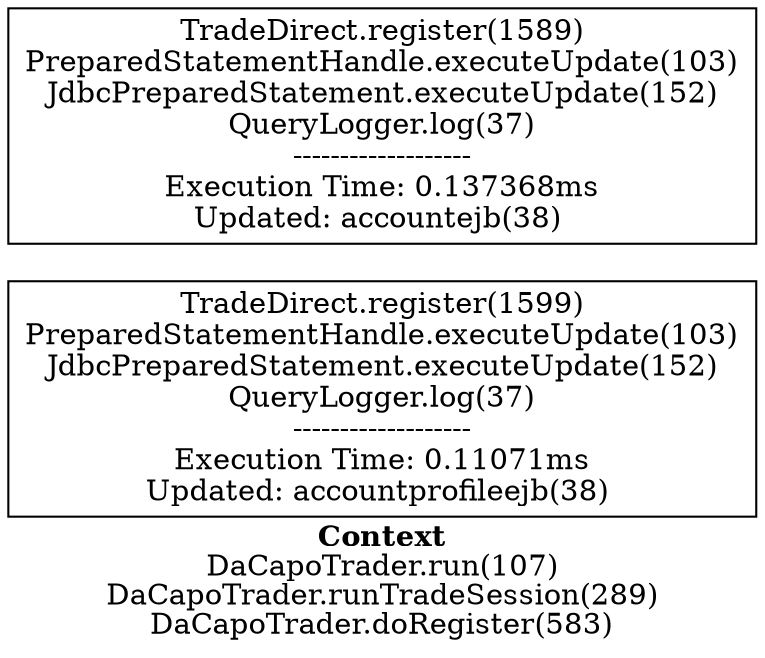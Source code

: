 digraph 1790052073 { 
label=<<font face="Times-Bold">Context</font><br/>DaCapoTrader.run(107)<br/>DaCapoTrader.runTradeSession(289)<br/>DaCapoTrader.doRegister(583)>;rankdir=RL;
1 [label="TradeDirect.register(1599)\nPreparedStatementHandle.executeUpdate(103)\nJdbcPreparedStatement.executeUpdate(152)\nQueryLogger.log(37)\n-------------------\nExecution Time: 0.11071ms\nUpdated: accountprofileejb(38) \n", shape=box];
2 [label="TradeDirect.register(1589)\nPreparedStatementHandle.executeUpdate(103)\nJdbcPreparedStatement.executeUpdate(152)\nQueryLogger.log(37)\n-------------------\nExecution Time: 0.137368ms\nUpdated: accountejb(38) \n", shape=box];
}

